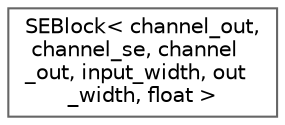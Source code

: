 digraph "Graphical Class Hierarchy"
{
 // LATEX_PDF_SIZE
  bgcolor="transparent";
  edge [fontname=Helvetica,fontsize=10,labelfontname=Helvetica,labelfontsize=10];
  node [fontname=Helvetica,fontsize=10,shape=box,height=0.2,width=0.4];
  rankdir="LR";
  Node0 [id="Node000000",label="SEBlock\< channel_out,\l channel_se, channel\l_out, input_width, out\l_width, float \>",height=0.2,width=0.4,color="grey40", fillcolor="white", style="filled",URL="$class_s_e_block.html",tooltip=" "];
}
